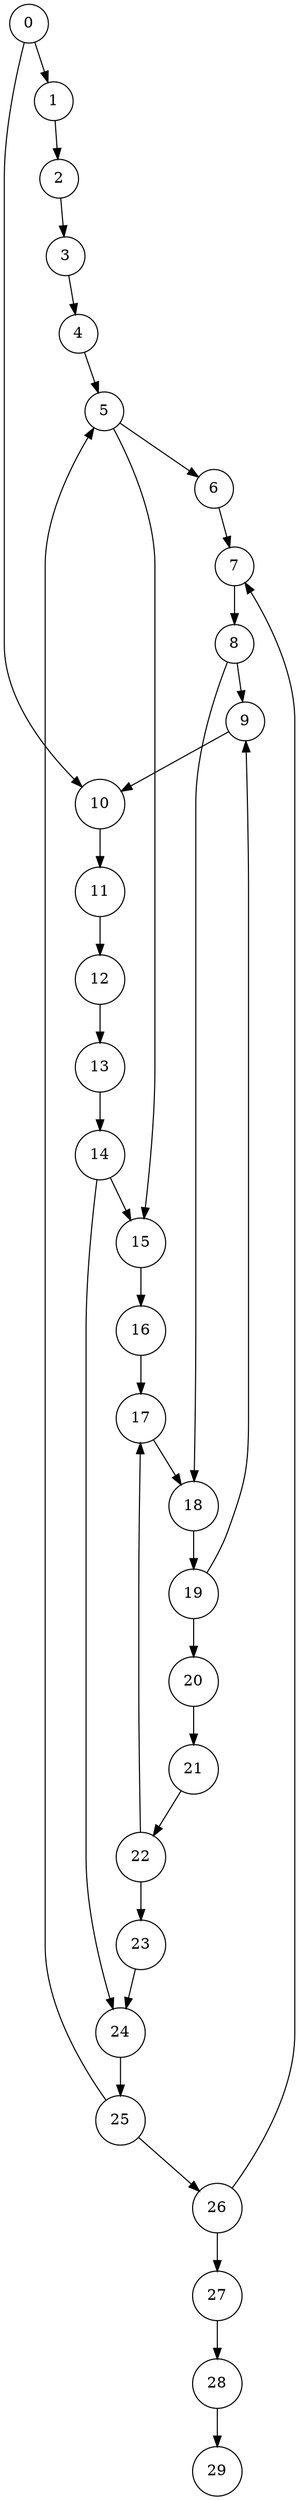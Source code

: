 digraph CyclicGraph {
    // Define nodes
    node [shape=circle];

    // Create a chain of nodes with a few added cycles
    0 -> 1;  1 -> 2;  2 -> 3;  3 -> 4;  4 -> 5;
    5 -> 6;  6 -> 7;  7 -> 8;  8 -> 9;  9 -> 10;
    10 -> 11;  11 -> 12;  12 -> 13;  13 -> 14;  14 -> 15;
    15 -> 16;  16 -> 17;  17 -> 18;  18 -> 19;  19 -> 20;
    20 -> 21;  21 -> 22;  22 -> 23;  23 -> 24;  24 -> 25;
    25 -> 26;  26 -> 27;  27 -> 28;  28 -> 29;

    // Introduce some cycles
    0 -> 10;
    5 -> 15;
    8 -> 18;
    14 -> 24;
    19 -> 9;
    25 -> 5;
    22 -> 17;
    26 -> 7;
}
